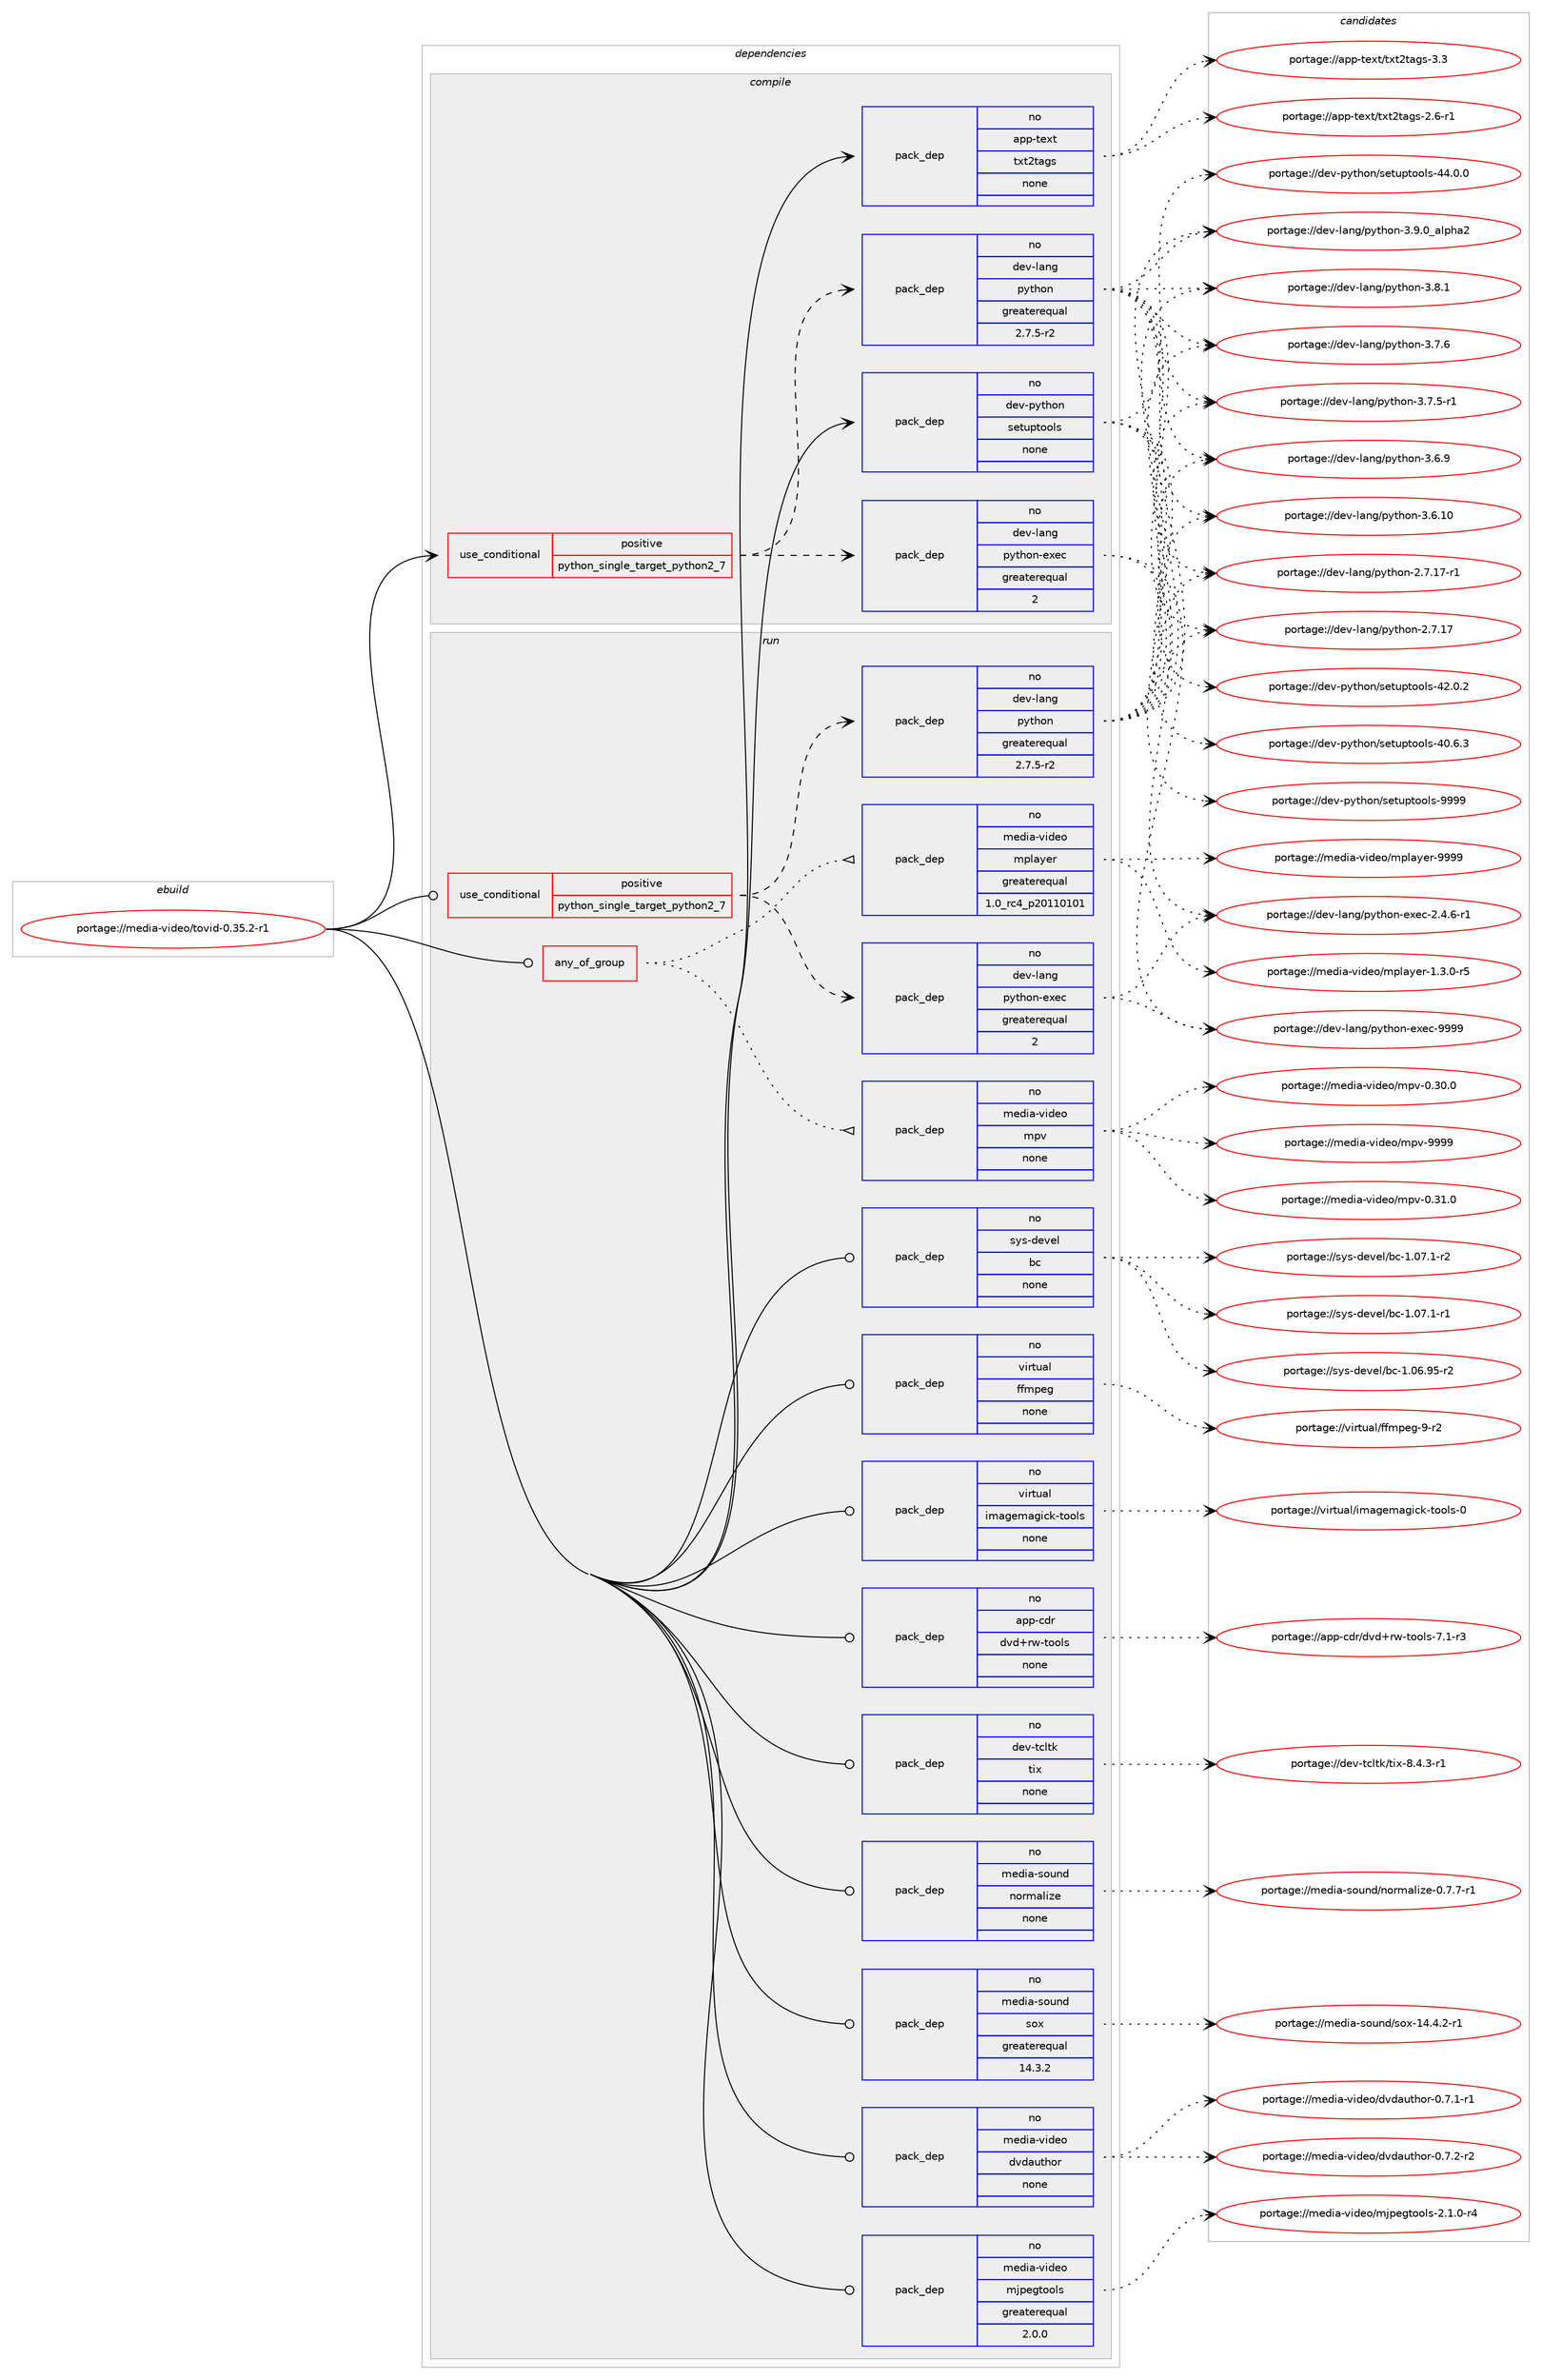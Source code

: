 digraph prolog {

# *************
# Graph options
# *************

newrank=true;
concentrate=true;
compound=true;
graph [rankdir=LR,fontname=Helvetica,fontsize=10,ranksep=1.5];#, ranksep=2.5, nodesep=0.2];
edge  [arrowhead=vee];
node  [fontname=Helvetica,fontsize=10];

# **********
# The ebuild
# **********

subgraph cluster_leftcol {
color=gray;
label=<<i>ebuild</i>>;
id [label="portage://media-video/tovid-0.35.2-r1", color=red, width=4, href="../media-video/tovid-0.35.2-r1.svg"];
}

# ****************
# The dependencies
# ****************

subgraph cluster_midcol {
color=gray;
label=<<i>dependencies</i>>;
subgraph cluster_compile {
fillcolor="#eeeeee";
style=filled;
label=<<i>compile</i>>;
subgraph cond38214 {
dependency173806 [label=<<TABLE BORDER="0" CELLBORDER="1" CELLSPACING="0" CELLPADDING="4"><TR><TD ROWSPAN="3" CELLPADDING="10">use_conditional</TD></TR><TR><TD>positive</TD></TR><TR><TD>python_single_target_python2_7</TD></TR></TABLE>>, shape=none, color=red];
subgraph pack132826 {
dependency173807 [label=<<TABLE BORDER="0" CELLBORDER="1" CELLSPACING="0" CELLPADDING="4" WIDTH="220"><TR><TD ROWSPAN="6" CELLPADDING="30">pack_dep</TD></TR><TR><TD WIDTH="110">no</TD></TR><TR><TD>dev-lang</TD></TR><TR><TD>python</TD></TR><TR><TD>greaterequal</TD></TR><TR><TD>2.7.5-r2</TD></TR></TABLE>>, shape=none, color=blue];
}
dependency173806:e -> dependency173807:w [weight=20,style="dashed",arrowhead="vee"];
subgraph pack132827 {
dependency173808 [label=<<TABLE BORDER="0" CELLBORDER="1" CELLSPACING="0" CELLPADDING="4" WIDTH="220"><TR><TD ROWSPAN="6" CELLPADDING="30">pack_dep</TD></TR><TR><TD WIDTH="110">no</TD></TR><TR><TD>dev-lang</TD></TR><TR><TD>python-exec</TD></TR><TR><TD>greaterequal</TD></TR><TR><TD>2</TD></TR></TABLE>>, shape=none, color=blue];
}
dependency173806:e -> dependency173808:w [weight=20,style="dashed",arrowhead="vee"];
}
id:e -> dependency173806:w [weight=20,style="solid",arrowhead="vee"];
subgraph pack132828 {
dependency173809 [label=<<TABLE BORDER="0" CELLBORDER="1" CELLSPACING="0" CELLPADDING="4" WIDTH="220"><TR><TD ROWSPAN="6" CELLPADDING="30">pack_dep</TD></TR><TR><TD WIDTH="110">no</TD></TR><TR><TD>app-text</TD></TR><TR><TD>txt2tags</TD></TR><TR><TD>none</TD></TR><TR><TD></TD></TR></TABLE>>, shape=none, color=blue];
}
id:e -> dependency173809:w [weight=20,style="solid",arrowhead="vee"];
subgraph pack132829 {
dependency173810 [label=<<TABLE BORDER="0" CELLBORDER="1" CELLSPACING="0" CELLPADDING="4" WIDTH="220"><TR><TD ROWSPAN="6" CELLPADDING="30">pack_dep</TD></TR><TR><TD WIDTH="110">no</TD></TR><TR><TD>dev-python</TD></TR><TR><TD>setuptools</TD></TR><TR><TD>none</TD></TR><TR><TD></TD></TR></TABLE>>, shape=none, color=blue];
}
id:e -> dependency173810:w [weight=20,style="solid",arrowhead="vee"];
}
subgraph cluster_compileandrun {
fillcolor="#eeeeee";
style=filled;
label=<<i>compile and run</i>>;
}
subgraph cluster_run {
fillcolor="#eeeeee";
style=filled;
label=<<i>run</i>>;
subgraph any2619 {
dependency173811 [label=<<TABLE BORDER="0" CELLBORDER="1" CELLSPACING="0" CELLPADDING="4"><TR><TD CELLPADDING="10">any_of_group</TD></TR></TABLE>>, shape=none, color=red];subgraph pack132830 {
dependency173812 [label=<<TABLE BORDER="0" CELLBORDER="1" CELLSPACING="0" CELLPADDING="4" WIDTH="220"><TR><TD ROWSPAN="6" CELLPADDING="30">pack_dep</TD></TR><TR><TD WIDTH="110">no</TD></TR><TR><TD>media-video</TD></TR><TR><TD>mplayer</TD></TR><TR><TD>greaterequal</TD></TR><TR><TD>1.0_rc4_p20110101</TD></TR></TABLE>>, shape=none, color=blue];
}
dependency173811:e -> dependency173812:w [weight=20,style="dotted",arrowhead="oinv"];
subgraph pack132831 {
dependency173813 [label=<<TABLE BORDER="0" CELLBORDER="1" CELLSPACING="0" CELLPADDING="4" WIDTH="220"><TR><TD ROWSPAN="6" CELLPADDING="30">pack_dep</TD></TR><TR><TD WIDTH="110">no</TD></TR><TR><TD>media-video</TD></TR><TR><TD>mpv</TD></TR><TR><TD>none</TD></TR><TR><TD></TD></TR></TABLE>>, shape=none, color=blue];
}
dependency173811:e -> dependency173813:w [weight=20,style="dotted",arrowhead="oinv"];
}
id:e -> dependency173811:w [weight=20,style="solid",arrowhead="odot"];
subgraph cond38215 {
dependency173814 [label=<<TABLE BORDER="0" CELLBORDER="1" CELLSPACING="0" CELLPADDING="4"><TR><TD ROWSPAN="3" CELLPADDING="10">use_conditional</TD></TR><TR><TD>positive</TD></TR><TR><TD>python_single_target_python2_7</TD></TR></TABLE>>, shape=none, color=red];
subgraph pack132832 {
dependency173815 [label=<<TABLE BORDER="0" CELLBORDER="1" CELLSPACING="0" CELLPADDING="4" WIDTH="220"><TR><TD ROWSPAN="6" CELLPADDING="30">pack_dep</TD></TR><TR><TD WIDTH="110">no</TD></TR><TR><TD>dev-lang</TD></TR><TR><TD>python</TD></TR><TR><TD>greaterequal</TD></TR><TR><TD>2.7.5-r2</TD></TR></TABLE>>, shape=none, color=blue];
}
dependency173814:e -> dependency173815:w [weight=20,style="dashed",arrowhead="vee"];
subgraph pack132833 {
dependency173816 [label=<<TABLE BORDER="0" CELLBORDER="1" CELLSPACING="0" CELLPADDING="4" WIDTH="220"><TR><TD ROWSPAN="6" CELLPADDING="30">pack_dep</TD></TR><TR><TD WIDTH="110">no</TD></TR><TR><TD>dev-lang</TD></TR><TR><TD>python-exec</TD></TR><TR><TD>greaterequal</TD></TR><TR><TD>2</TD></TR></TABLE>>, shape=none, color=blue];
}
dependency173814:e -> dependency173816:w [weight=20,style="dashed",arrowhead="vee"];
}
id:e -> dependency173814:w [weight=20,style="solid",arrowhead="odot"];
subgraph pack132834 {
dependency173817 [label=<<TABLE BORDER="0" CELLBORDER="1" CELLSPACING="0" CELLPADDING="4" WIDTH="220"><TR><TD ROWSPAN="6" CELLPADDING="30">pack_dep</TD></TR><TR><TD WIDTH="110">no</TD></TR><TR><TD>app-cdr</TD></TR><TR><TD>dvd+rw-tools</TD></TR><TR><TD>none</TD></TR><TR><TD></TD></TR></TABLE>>, shape=none, color=blue];
}
id:e -> dependency173817:w [weight=20,style="solid",arrowhead="odot"];
subgraph pack132835 {
dependency173818 [label=<<TABLE BORDER="0" CELLBORDER="1" CELLSPACING="0" CELLPADDING="4" WIDTH="220"><TR><TD ROWSPAN="6" CELLPADDING="30">pack_dep</TD></TR><TR><TD WIDTH="110">no</TD></TR><TR><TD>dev-tcltk</TD></TR><TR><TD>tix</TD></TR><TR><TD>none</TD></TR><TR><TD></TD></TR></TABLE>>, shape=none, color=blue];
}
id:e -> dependency173818:w [weight=20,style="solid",arrowhead="odot"];
subgraph pack132836 {
dependency173819 [label=<<TABLE BORDER="0" CELLBORDER="1" CELLSPACING="0" CELLPADDING="4" WIDTH="220"><TR><TD ROWSPAN="6" CELLPADDING="30">pack_dep</TD></TR><TR><TD WIDTH="110">no</TD></TR><TR><TD>media-sound</TD></TR><TR><TD>normalize</TD></TR><TR><TD>none</TD></TR><TR><TD></TD></TR></TABLE>>, shape=none, color=blue];
}
id:e -> dependency173819:w [weight=20,style="solid",arrowhead="odot"];
subgraph pack132837 {
dependency173820 [label=<<TABLE BORDER="0" CELLBORDER="1" CELLSPACING="0" CELLPADDING="4" WIDTH="220"><TR><TD ROWSPAN="6" CELLPADDING="30">pack_dep</TD></TR><TR><TD WIDTH="110">no</TD></TR><TR><TD>media-sound</TD></TR><TR><TD>sox</TD></TR><TR><TD>greaterequal</TD></TR><TR><TD>14.3.2</TD></TR></TABLE>>, shape=none, color=blue];
}
id:e -> dependency173820:w [weight=20,style="solid",arrowhead="odot"];
subgraph pack132838 {
dependency173821 [label=<<TABLE BORDER="0" CELLBORDER="1" CELLSPACING="0" CELLPADDING="4" WIDTH="220"><TR><TD ROWSPAN="6" CELLPADDING="30">pack_dep</TD></TR><TR><TD WIDTH="110">no</TD></TR><TR><TD>media-video</TD></TR><TR><TD>dvdauthor</TD></TR><TR><TD>none</TD></TR><TR><TD></TD></TR></TABLE>>, shape=none, color=blue];
}
id:e -> dependency173821:w [weight=20,style="solid",arrowhead="odot"];
subgraph pack132839 {
dependency173822 [label=<<TABLE BORDER="0" CELLBORDER="1" CELLSPACING="0" CELLPADDING="4" WIDTH="220"><TR><TD ROWSPAN="6" CELLPADDING="30">pack_dep</TD></TR><TR><TD WIDTH="110">no</TD></TR><TR><TD>media-video</TD></TR><TR><TD>mjpegtools</TD></TR><TR><TD>greaterequal</TD></TR><TR><TD>2.0.0</TD></TR></TABLE>>, shape=none, color=blue];
}
id:e -> dependency173822:w [weight=20,style="solid",arrowhead="odot"];
subgraph pack132840 {
dependency173823 [label=<<TABLE BORDER="0" CELLBORDER="1" CELLSPACING="0" CELLPADDING="4" WIDTH="220"><TR><TD ROWSPAN="6" CELLPADDING="30">pack_dep</TD></TR><TR><TD WIDTH="110">no</TD></TR><TR><TD>sys-devel</TD></TR><TR><TD>bc</TD></TR><TR><TD>none</TD></TR><TR><TD></TD></TR></TABLE>>, shape=none, color=blue];
}
id:e -> dependency173823:w [weight=20,style="solid",arrowhead="odot"];
subgraph pack132841 {
dependency173824 [label=<<TABLE BORDER="0" CELLBORDER="1" CELLSPACING="0" CELLPADDING="4" WIDTH="220"><TR><TD ROWSPAN="6" CELLPADDING="30">pack_dep</TD></TR><TR><TD WIDTH="110">no</TD></TR><TR><TD>virtual</TD></TR><TR><TD>ffmpeg</TD></TR><TR><TD>none</TD></TR><TR><TD></TD></TR></TABLE>>, shape=none, color=blue];
}
id:e -> dependency173824:w [weight=20,style="solid",arrowhead="odot"];
subgraph pack132842 {
dependency173825 [label=<<TABLE BORDER="0" CELLBORDER="1" CELLSPACING="0" CELLPADDING="4" WIDTH="220"><TR><TD ROWSPAN="6" CELLPADDING="30">pack_dep</TD></TR><TR><TD WIDTH="110">no</TD></TR><TR><TD>virtual</TD></TR><TR><TD>imagemagick-tools</TD></TR><TR><TD>none</TD></TR><TR><TD></TD></TR></TABLE>>, shape=none, color=blue];
}
id:e -> dependency173825:w [weight=20,style="solid",arrowhead="odot"];
}
}

# **************
# The candidates
# **************

subgraph cluster_choices {
rank=same;
color=gray;
label=<<i>candidates</i>>;

subgraph choice132826 {
color=black;
nodesep=1;
choice10010111845108971101034711212111610411111045514657464895971081121049750 [label="portage://dev-lang/python-3.9.0_alpha2", color=red, width=4,href="../dev-lang/python-3.9.0_alpha2.svg"];
choice100101118451089711010347112121116104111110455146564649 [label="portage://dev-lang/python-3.8.1", color=red, width=4,href="../dev-lang/python-3.8.1.svg"];
choice100101118451089711010347112121116104111110455146554654 [label="portage://dev-lang/python-3.7.6", color=red, width=4,href="../dev-lang/python-3.7.6.svg"];
choice1001011184510897110103471121211161041111104551465546534511449 [label="portage://dev-lang/python-3.7.5-r1", color=red, width=4,href="../dev-lang/python-3.7.5-r1.svg"];
choice100101118451089711010347112121116104111110455146544657 [label="portage://dev-lang/python-3.6.9", color=red, width=4,href="../dev-lang/python-3.6.9.svg"];
choice10010111845108971101034711212111610411111045514654464948 [label="portage://dev-lang/python-3.6.10", color=red, width=4,href="../dev-lang/python-3.6.10.svg"];
choice100101118451089711010347112121116104111110455046554649554511449 [label="portage://dev-lang/python-2.7.17-r1", color=red, width=4,href="../dev-lang/python-2.7.17-r1.svg"];
choice10010111845108971101034711212111610411111045504655464955 [label="portage://dev-lang/python-2.7.17", color=red, width=4,href="../dev-lang/python-2.7.17.svg"];
dependency173807:e -> choice10010111845108971101034711212111610411111045514657464895971081121049750:w [style=dotted,weight="100"];
dependency173807:e -> choice100101118451089711010347112121116104111110455146564649:w [style=dotted,weight="100"];
dependency173807:e -> choice100101118451089711010347112121116104111110455146554654:w [style=dotted,weight="100"];
dependency173807:e -> choice1001011184510897110103471121211161041111104551465546534511449:w [style=dotted,weight="100"];
dependency173807:e -> choice100101118451089711010347112121116104111110455146544657:w [style=dotted,weight="100"];
dependency173807:e -> choice10010111845108971101034711212111610411111045514654464948:w [style=dotted,weight="100"];
dependency173807:e -> choice100101118451089711010347112121116104111110455046554649554511449:w [style=dotted,weight="100"];
dependency173807:e -> choice10010111845108971101034711212111610411111045504655464955:w [style=dotted,weight="100"];
}
subgraph choice132827 {
color=black;
nodesep=1;
choice10010111845108971101034711212111610411111045101120101994557575757 [label="portage://dev-lang/python-exec-9999", color=red, width=4,href="../dev-lang/python-exec-9999.svg"];
choice10010111845108971101034711212111610411111045101120101994550465246544511449 [label="portage://dev-lang/python-exec-2.4.6-r1", color=red, width=4,href="../dev-lang/python-exec-2.4.6-r1.svg"];
dependency173808:e -> choice10010111845108971101034711212111610411111045101120101994557575757:w [style=dotted,weight="100"];
dependency173808:e -> choice10010111845108971101034711212111610411111045101120101994550465246544511449:w [style=dotted,weight="100"];
}
subgraph choice132828 {
color=black;
nodesep=1;
choice971121124511610112011647116120116501169710311545514651 [label="portage://app-text/txt2tags-3.3", color=red, width=4,href="../app-text/txt2tags-3.3.svg"];
choice9711211245116101120116471161201165011697103115455046544511449 [label="portage://app-text/txt2tags-2.6-r1", color=red, width=4,href="../app-text/txt2tags-2.6-r1.svg"];
dependency173809:e -> choice971121124511610112011647116120116501169710311545514651:w [style=dotted,weight="100"];
dependency173809:e -> choice9711211245116101120116471161201165011697103115455046544511449:w [style=dotted,weight="100"];
}
subgraph choice132829 {
color=black;
nodesep=1;
choice10010111845112121116104111110471151011161171121161111111081154557575757 [label="portage://dev-python/setuptools-9999", color=red, width=4,href="../dev-python/setuptools-9999.svg"];
choice100101118451121211161041111104711510111611711211611111110811545525246484648 [label="portage://dev-python/setuptools-44.0.0", color=red, width=4,href="../dev-python/setuptools-44.0.0.svg"];
choice100101118451121211161041111104711510111611711211611111110811545525046484650 [label="portage://dev-python/setuptools-42.0.2", color=red, width=4,href="../dev-python/setuptools-42.0.2.svg"];
choice100101118451121211161041111104711510111611711211611111110811545524846544651 [label="portage://dev-python/setuptools-40.6.3", color=red, width=4,href="../dev-python/setuptools-40.6.3.svg"];
dependency173810:e -> choice10010111845112121116104111110471151011161171121161111111081154557575757:w [style=dotted,weight="100"];
dependency173810:e -> choice100101118451121211161041111104711510111611711211611111110811545525246484648:w [style=dotted,weight="100"];
dependency173810:e -> choice100101118451121211161041111104711510111611711211611111110811545525046484650:w [style=dotted,weight="100"];
dependency173810:e -> choice100101118451121211161041111104711510111611711211611111110811545524846544651:w [style=dotted,weight="100"];
}
subgraph choice132830 {
color=black;
nodesep=1;
choice109101100105974511810510010111147109112108971211011144557575757 [label="portage://media-video/mplayer-9999", color=red, width=4,href="../media-video/mplayer-9999.svg"];
choice109101100105974511810510010111147109112108971211011144549465146484511453 [label="portage://media-video/mplayer-1.3.0-r5", color=red, width=4,href="../media-video/mplayer-1.3.0-r5.svg"];
dependency173812:e -> choice109101100105974511810510010111147109112108971211011144557575757:w [style=dotted,weight="100"];
dependency173812:e -> choice109101100105974511810510010111147109112108971211011144549465146484511453:w [style=dotted,weight="100"];
}
subgraph choice132831 {
color=black;
nodesep=1;
choice1091011001059745118105100101111471091121184557575757 [label="portage://media-video/mpv-9999", color=red, width=4,href="../media-video/mpv-9999.svg"];
choice10910110010597451181051001011114710911211845484651494648 [label="portage://media-video/mpv-0.31.0", color=red, width=4,href="../media-video/mpv-0.31.0.svg"];
choice10910110010597451181051001011114710911211845484651484648 [label="portage://media-video/mpv-0.30.0", color=red, width=4,href="../media-video/mpv-0.30.0.svg"];
dependency173813:e -> choice1091011001059745118105100101111471091121184557575757:w [style=dotted,weight="100"];
dependency173813:e -> choice10910110010597451181051001011114710911211845484651494648:w [style=dotted,weight="100"];
dependency173813:e -> choice10910110010597451181051001011114710911211845484651484648:w [style=dotted,weight="100"];
}
subgraph choice132832 {
color=black;
nodesep=1;
choice10010111845108971101034711212111610411111045514657464895971081121049750 [label="portage://dev-lang/python-3.9.0_alpha2", color=red, width=4,href="../dev-lang/python-3.9.0_alpha2.svg"];
choice100101118451089711010347112121116104111110455146564649 [label="portage://dev-lang/python-3.8.1", color=red, width=4,href="../dev-lang/python-3.8.1.svg"];
choice100101118451089711010347112121116104111110455146554654 [label="portage://dev-lang/python-3.7.6", color=red, width=4,href="../dev-lang/python-3.7.6.svg"];
choice1001011184510897110103471121211161041111104551465546534511449 [label="portage://dev-lang/python-3.7.5-r1", color=red, width=4,href="../dev-lang/python-3.7.5-r1.svg"];
choice100101118451089711010347112121116104111110455146544657 [label="portage://dev-lang/python-3.6.9", color=red, width=4,href="../dev-lang/python-3.6.9.svg"];
choice10010111845108971101034711212111610411111045514654464948 [label="portage://dev-lang/python-3.6.10", color=red, width=4,href="../dev-lang/python-3.6.10.svg"];
choice100101118451089711010347112121116104111110455046554649554511449 [label="portage://dev-lang/python-2.7.17-r1", color=red, width=4,href="../dev-lang/python-2.7.17-r1.svg"];
choice10010111845108971101034711212111610411111045504655464955 [label="portage://dev-lang/python-2.7.17", color=red, width=4,href="../dev-lang/python-2.7.17.svg"];
dependency173815:e -> choice10010111845108971101034711212111610411111045514657464895971081121049750:w [style=dotted,weight="100"];
dependency173815:e -> choice100101118451089711010347112121116104111110455146564649:w [style=dotted,weight="100"];
dependency173815:e -> choice100101118451089711010347112121116104111110455146554654:w [style=dotted,weight="100"];
dependency173815:e -> choice1001011184510897110103471121211161041111104551465546534511449:w [style=dotted,weight="100"];
dependency173815:e -> choice100101118451089711010347112121116104111110455146544657:w [style=dotted,weight="100"];
dependency173815:e -> choice10010111845108971101034711212111610411111045514654464948:w [style=dotted,weight="100"];
dependency173815:e -> choice100101118451089711010347112121116104111110455046554649554511449:w [style=dotted,weight="100"];
dependency173815:e -> choice10010111845108971101034711212111610411111045504655464955:w [style=dotted,weight="100"];
}
subgraph choice132833 {
color=black;
nodesep=1;
choice10010111845108971101034711212111610411111045101120101994557575757 [label="portage://dev-lang/python-exec-9999", color=red, width=4,href="../dev-lang/python-exec-9999.svg"];
choice10010111845108971101034711212111610411111045101120101994550465246544511449 [label="portage://dev-lang/python-exec-2.4.6-r1", color=red, width=4,href="../dev-lang/python-exec-2.4.6-r1.svg"];
dependency173816:e -> choice10010111845108971101034711212111610411111045101120101994557575757:w [style=dotted,weight="100"];
dependency173816:e -> choice10010111845108971101034711212111610411111045101120101994550465246544511449:w [style=dotted,weight="100"];
}
subgraph choice132834 {
color=black;
nodesep=1;
choice971121124599100114471001181004311411945116111111108115455546494511451 [label="portage://app-cdr/dvd+rw-tools-7.1-r3", color=red, width=4,href="../app-cdr/dvd+rw-tools-7.1-r3.svg"];
dependency173817:e -> choice971121124599100114471001181004311411945116111111108115455546494511451:w [style=dotted,weight="100"];
}
subgraph choice132835 {
color=black;
nodesep=1;
choice1001011184511699108116107471161051204556465246514511449 [label="portage://dev-tcltk/tix-8.4.3-r1", color=red, width=4,href="../dev-tcltk/tix-8.4.3-r1.svg"];
dependency173818:e -> choice1001011184511699108116107471161051204556465246514511449:w [style=dotted,weight="100"];
}
subgraph choice132836 {
color=black;
nodesep=1;
choice109101100105974511511111711010047110111114109971081051221014548465546554511449 [label="portage://media-sound/normalize-0.7.7-r1", color=red, width=4,href="../media-sound/normalize-0.7.7-r1.svg"];
dependency173819:e -> choice109101100105974511511111711010047110111114109971081051221014548465546554511449:w [style=dotted,weight="100"];
}
subgraph choice132837 {
color=black;
nodesep=1;
choice109101100105974511511111711010047115111120454952465246504511449 [label="portage://media-sound/sox-14.4.2-r1", color=red, width=4,href="../media-sound/sox-14.4.2-r1.svg"];
dependency173820:e -> choice109101100105974511511111711010047115111120454952465246504511449:w [style=dotted,weight="100"];
}
subgraph choice132838 {
color=black;
nodesep=1;
choice109101100105974511810510010111147100118100971171161041111144548465546504511450 [label="portage://media-video/dvdauthor-0.7.2-r2", color=red, width=4,href="../media-video/dvdauthor-0.7.2-r2.svg"];
choice109101100105974511810510010111147100118100971171161041111144548465546494511449 [label="portage://media-video/dvdauthor-0.7.1-r1", color=red, width=4,href="../media-video/dvdauthor-0.7.1-r1.svg"];
dependency173821:e -> choice109101100105974511810510010111147100118100971171161041111144548465546504511450:w [style=dotted,weight="100"];
dependency173821:e -> choice109101100105974511810510010111147100118100971171161041111144548465546494511449:w [style=dotted,weight="100"];
}
subgraph choice132839 {
color=black;
nodesep=1;
choice1091011001059745118105100101111471091061121011031161111111081154550464946484511452 [label="portage://media-video/mjpegtools-2.1.0-r4", color=red, width=4,href="../media-video/mjpegtools-2.1.0-r4.svg"];
dependency173822:e -> choice1091011001059745118105100101111471091061121011031161111111081154550464946484511452:w [style=dotted,weight="100"];
}
subgraph choice132840 {
color=black;
nodesep=1;
choice11512111545100101118101108479899454946485546494511450 [label="portage://sys-devel/bc-1.07.1-r2", color=red, width=4,href="../sys-devel/bc-1.07.1-r2.svg"];
choice11512111545100101118101108479899454946485546494511449 [label="portage://sys-devel/bc-1.07.1-r1", color=red, width=4,href="../sys-devel/bc-1.07.1-r1.svg"];
choice1151211154510010111810110847989945494648544657534511450 [label="portage://sys-devel/bc-1.06.95-r2", color=red, width=4,href="../sys-devel/bc-1.06.95-r2.svg"];
dependency173823:e -> choice11512111545100101118101108479899454946485546494511450:w [style=dotted,weight="100"];
dependency173823:e -> choice11512111545100101118101108479899454946485546494511449:w [style=dotted,weight="100"];
dependency173823:e -> choice1151211154510010111810110847989945494648544657534511450:w [style=dotted,weight="100"];
}
subgraph choice132841 {
color=black;
nodesep=1;
choice118105114116117971084710210210911210110345574511450 [label="portage://virtual/ffmpeg-9-r2", color=red, width=4,href="../virtual/ffmpeg-9-r2.svg"];
dependency173824:e -> choice118105114116117971084710210210911210110345574511450:w [style=dotted,weight="100"];
}
subgraph choice132842 {
color=black;
nodesep=1;
choice1181051141161179710847105109971031011099710310599107451161111111081154548 [label="portage://virtual/imagemagick-tools-0", color=red, width=4,href="../virtual/imagemagick-tools-0.svg"];
dependency173825:e -> choice1181051141161179710847105109971031011099710310599107451161111111081154548:w [style=dotted,weight="100"];
}
}

}
